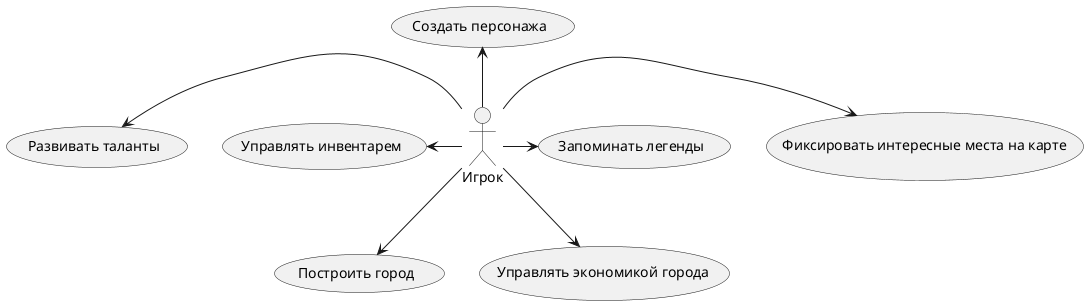 @startuml
:Игрок: as Player
Player -up-> (Создать персонажа)
Player -left-> (Управлять инвентарем)
Player -left-> (Развивать таланты)
Player -right-> (Фиксировать интересные места на карте)
Player -down-> (Построить город)
Player -down-> (Управлять экономикой города)
Player -right-> (Запоминать легенды)
@enduml